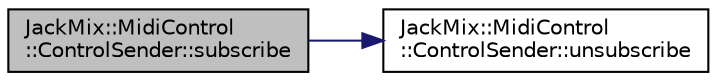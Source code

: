 digraph "JackMix::MidiControl::ControlSender::subscribe"
{
 // LATEX_PDF_SIZE
  edge [fontname="Helvetica",fontsize="10",labelfontname="Helvetica",labelfontsize="10"];
  node [fontname="Helvetica",fontsize="10",shape=record];
  rankdir="LR";
  Node1 [label="JackMix::MidiControl\l::ControlSender::subscribe",height=0.2,width=0.4,color="black", fillcolor="grey75", style="filled", fontcolor="black",tooltip=" "];
  Node1 -> Node2 [color="midnightblue",fontsize="10",style="solid",fontname="Helvetica"];
  Node2 [label="JackMix::MidiControl\l::ControlSender::unsubscribe",height=0.2,width=0.4,color="black", fillcolor="white", style="filled",URL="$class_jack_mix_1_1_midi_control_1_1_control_sender.html#ae5dc1b69ad333d3d16a54859658111df",tooltip=" "];
}
